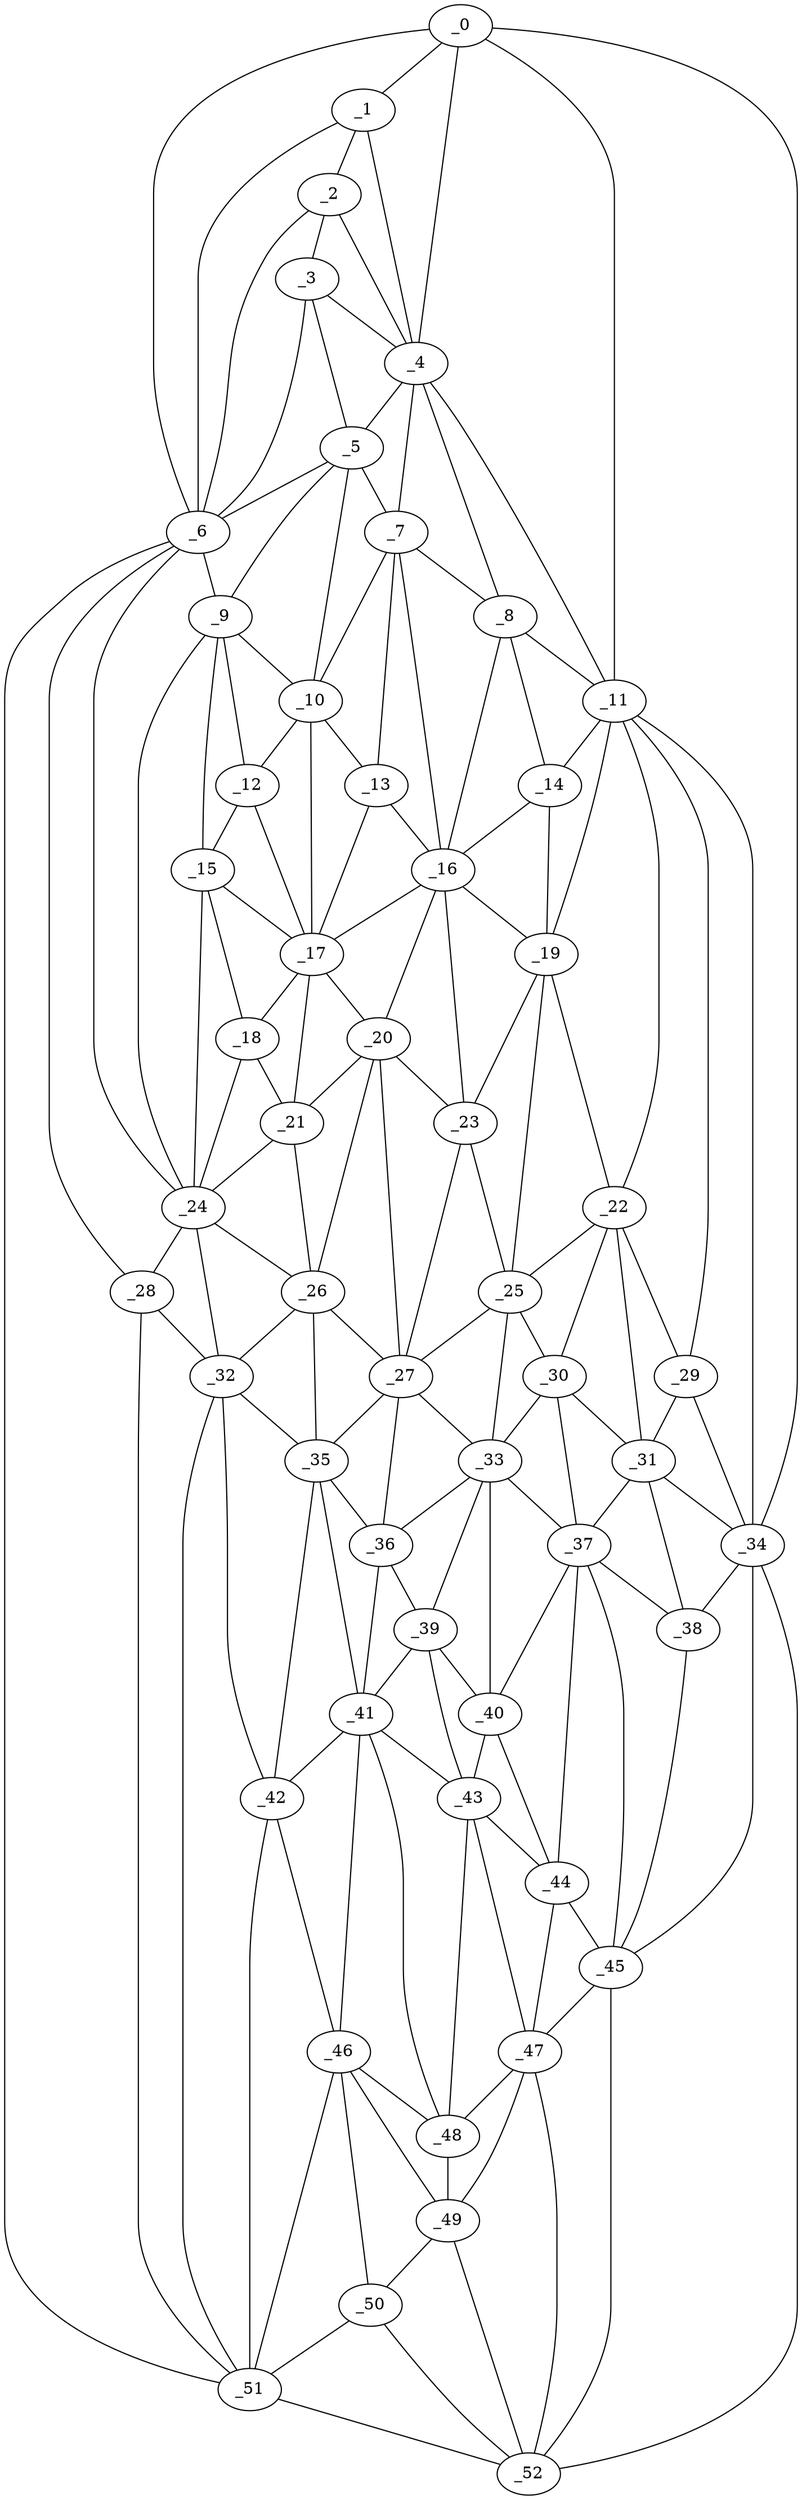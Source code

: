 graph "obj54__330.gxl" {
	_0	 [x=5,
		y=36];
	_1	 [x=10,
		y=42];
	_0 -- _1	 [valence=2];
	_4	 [x=28,
		y=35];
	_0 -- _4	 [valence=1];
	_6	 [x=36,
		y=109];
	_0 -- _6	 [valence=1];
	_11	 [x=51,
		y=29];
	_0 -- _11	 [valence=1];
	_34	 [x=91,
		y=19];
	_0 -- _34	 [valence=1];
	_2	 [x=17,
		y=46];
	_1 -- _2	 [valence=2];
	_1 -- _4	 [valence=1];
	_1 -- _6	 [valence=1];
	_3	 [x=23,
		y=50];
	_2 -- _3	 [valence=2];
	_2 -- _4	 [valence=2];
	_2 -- _6	 [valence=2];
	_3 -- _4	 [valence=1];
	_5	 [x=29,
		y=53];
	_3 -- _5	 [valence=1];
	_3 -- _6	 [valence=2];
	_4 -- _5	 [valence=2];
	_7	 [x=40,
		y=53];
	_4 -- _7	 [valence=2];
	_8	 [x=46,
		y=33];
	_4 -- _8	 [valence=1];
	_4 -- _11	 [valence=2];
	_5 -- _6	 [valence=1];
	_5 -- _7	 [valence=1];
	_9	 [x=46,
		y=79];
	_5 -- _9	 [valence=1];
	_10	 [x=50,
		y=67];
	_5 -- _10	 [valence=2];
	_6 -- _9	 [valence=2];
	_24	 [x=76,
		y=94];
	_6 -- _24	 [valence=2];
	_28	 [x=84,
		y=95];
	_6 -- _28	 [valence=1];
	_51	 [x=122,
		y=90];
	_6 -- _51	 [valence=1];
	_7 -- _8	 [valence=2];
	_7 -- _10	 [valence=1];
	_13	 [x=53,
		y=58];
	_7 -- _13	 [valence=2];
	_16	 [x=62,
		y=50];
	_7 -- _16	 [valence=2];
	_8 -- _11	 [valence=1];
	_14	 [x=57,
		y=34];
	_8 -- _14	 [valence=2];
	_8 -- _16	 [valence=1];
	_9 -- _10	 [valence=2];
	_12	 [x=52,
		y=72];
	_9 -- _12	 [valence=2];
	_15	 [x=57,
		y=77];
	_9 -- _15	 [valence=1];
	_9 -- _24	 [valence=2];
	_10 -- _12	 [valence=1];
	_10 -- _13	 [valence=2];
	_17	 [x=63,
		y=67];
	_10 -- _17	 [valence=2];
	_11 -- _14	 [valence=2];
	_19	 [x=64,
		y=32];
	_11 -- _19	 [valence=2];
	_22	 [x=75,
		y=29];
	_11 -- _22	 [valence=1];
	_29	 [x=85,
		y=22];
	_11 -- _29	 [valence=1];
	_11 -- _34	 [valence=2];
	_12 -- _15	 [valence=1];
	_12 -- _17	 [valence=2];
	_13 -- _16	 [valence=2];
	_13 -- _17	 [valence=2];
	_14 -- _16	 [valence=2];
	_14 -- _19	 [valence=2];
	_15 -- _17	 [valence=2];
	_18	 [x=63,
		y=75];
	_15 -- _18	 [valence=2];
	_15 -- _24	 [valence=1];
	_16 -- _17	 [valence=1];
	_16 -- _19	 [valence=2];
	_20	 [x=71,
		y=62];
	_16 -- _20	 [valence=2];
	_23	 [x=76,
		y=54];
	_16 -- _23	 [valence=2];
	_17 -- _18	 [valence=1];
	_17 -- _20	 [valence=2];
	_21	 [x=74,
		y=73];
	_17 -- _21	 [valence=2];
	_18 -- _21	 [valence=1];
	_18 -- _24	 [valence=2];
	_19 -- _22	 [valence=2];
	_19 -- _23	 [valence=2];
	_25	 [x=80,
		y=52];
	_19 -- _25	 [valence=2];
	_20 -- _21	 [valence=2];
	_20 -- _23	 [valence=1];
	_26	 [x=81,
		y=72];
	_20 -- _26	 [valence=2];
	_27	 [x=84,
		y=59];
	_20 -- _27	 [valence=1];
	_21 -- _24	 [valence=2];
	_21 -- _26	 [valence=2];
	_22 -- _25	 [valence=1];
	_22 -- _29	 [valence=2];
	_30	 [x=85,
		y=38];
	_22 -- _30	 [valence=2];
	_31	 [x=89,
		y=28];
	_22 -- _31	 [valence=2];
	_23 -- _25	 [valence=2];
	_23 -- _27	 [valence=2];
	_24 -- _26	 [valence=2];
	_24 -- _28	 [valence=2];
	_32	 [x=89,
		y=90];
	_24 -- _32	 [valence=1];
	_25 -- _27	 [valence=2];
	_25 -- _30	 [valence=2];
	_33	 [x=90,
		y=57];
	_25 -- _33	 [valence=1];
	_26 -- _27	 [valence=2];
	_26 -- _32	 [valence=2];
	_35	 [x=91,
		y=70];
	_26 -- _35	 [valence=2];
	_27 -- _33	 [valence=1];
	_27 -- _35	 [valence=1];
	_36	 [x=94,
		y=63];
	_27 -- _36	 [valence=2];
	_28 -- _32	 [valence=1];
	_28 -- _51	 [valence=2];
	_29 -- _31	 [valence=1];
	_29 -- _34	 [valence=2];
	_30 -- _31	 [valence=2];
	_30 -- _33	 [valence=1];
	_37	 [x=95,
		y=37];
	_30 -- _37	 [valence=2];
	_31 -- _34	 [valence=1];
	_31 -- _37	 [valence=2];
	_38	 [x=98,
		y=26];
	_31 -- _38	 [valence=2];
	_32 -- _35	 [valence=2];
	_42	 [x=102,
		y=82];
	_32 -- _42	 [valence=2];
	_32 -- _51	 [valence=2];
	_33 -- _36	 [valence=2];
	_33 -- _37	 [valence=2];
	_39	 [x=100,
		y=57];
	_33 -- _39	 [valence=1];
	_40	 [x=102,
		y=50];
	_33 -- _40	 [valence=1];
	_34 -- _38	 [valence=1];
	_45	 [x=110,
		y=28];
	_34 -- _45	 [valence=2];
	_52	 [x=123,
		y=33];
	_34 -- _52	 [valence=1];
	_35 -- _36	 [valence=2];
	_41	 [x=102,
		y=67];
	_35 -- _41	 [valence=1];
	_35 -- _42	 [valence=2];
	_36 -- _39	 [valence=1];
	_36 -- _41	 [valence=2];
	_37 -- _38	 [valence=1];
	_37 -- _40	 [valence=2];
	_44	 [x=106,
		y=46];
	_37 -- _44	 [valence=2];
	_37 -- _45	 [valence=2];
	_38 -- _45	 [valence=2];
	_39 -- _40	 [valence=2];
	_39 -- _41	 [valence=2];
	_43	 [x=105,
		y=53];
	_39 -- _43	 [valence=1];
	_40 -- _43	 [valence=2];
	_40 -- _44	 [valence=2];
	_41 -- _42	 [valence=1];
	_41 -- _43	 [valence=1];
	_46	 [x=111,
		y=82];
	_41 -- _46	 [valence=2];
	_48	 [x=115,
		y=64];
	_41 -- _48	 [valence=2];
	_42 -- _46	 [valence=2];
	_42 -- _51	 [valence=2];
	_43 -- _44	 [valence=1];
	_47	 [x=115,
		y=44];
	_43 -- _47	 [valence=1];
	_43 -- _48	 [valence=2];
	_44 -- _45	 [valence=2];
	_44 -- _47	 [valence=2];
	_45 -- _47	 [valence=1];
	_45 -- _52	 [valence=1];
	_46 -- _48	 [valence=1];
	_49	 [x=120,
		y=68];
	_46 -- _49	 [valence=1];
	_50	 [x=122,
		y=79];
	_46 -- _50	 [valence=2];
	_46 -- _51	 [valence=2];
	_47 -- _48	 [valence=2];
	_47 -- _49	 [valence=2];
	_47 -- _52	 [valence=2];
	_48 -- _49	 [valence=2];
	_49 -- _50	 [valence=2];
	_49 -- _52	 [valence=2];
	_50 -- _51	 [valence=2];
	_50 -- _52	 [valence=2];
	_51 -- _52	 [valence=1];
}
